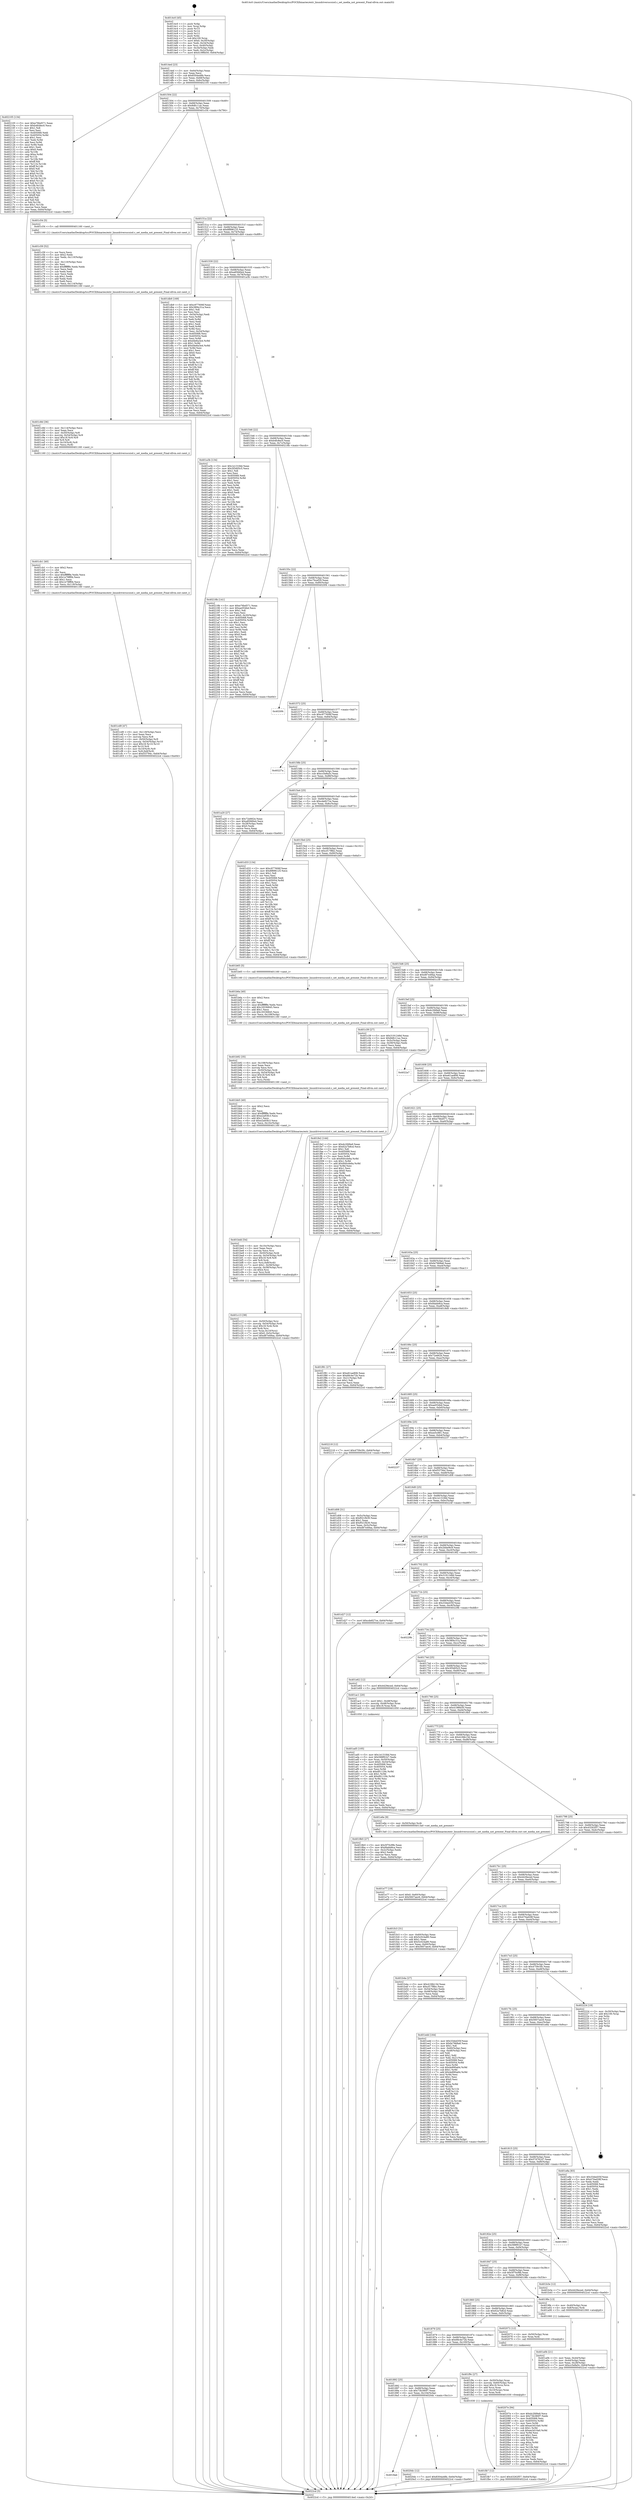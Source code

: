 digraph "0x4014c0" {
  label = "0x4014c0 (/mnt/c/Users/mathe/Desktop/tcc/POCII/binaries/extr_linuxdriversscsisd.c_set_media_not_present_Final-ollvm.out::main(0))"
  labelloc = "t"
  node[shape=record]

  Entry [label="",width=0.3,height=0.3,shape=circle,fillcolor=black,style=filled]
  "0x4014ed" [label="{
     0x4014ed [23]\l
     | [instrs]\l
     &nbsp;&nbsp;0x4014ed \<+3\>: mov -0x64(%rbp),%eax\l
     &nbsp;&nbsp;0x4014f0 \<+2\>: mov %eax,%ecx\l
     &nbsp;&nbsp;0x4014f2 \<+6\>: sub $0x8304a48b,%ecx\l
     &nbsp;&nbsp;0x4014f8 \<+3\>: mov %eax,-0x68(%rbp)\l
     &nbsp;&nbsp;0x4014fb \<+3\>: mov %ecx,-0x6c(%rbp)\l
     &nbsp;&nbsp;0x4014fe \<+6\>: je 0000000000402105 \<main+0xc45\>\l
  }"]
  "0x402105" [label="{
     0x402105 [134]\l
     | [instrs]\l
     &nbsp;&nbsp;0x402105 \<+5\>: mov $0xe76bd571,%eax\l
     &nbsp;&nbsp;0x40210a \<+5\>: mov $0xb4fc8ec0,%ecx\l
     &nbsp;&nbsp;0x40210f \<+2\>: mov $0x1,%dl\l
     &nbsp;&nbsp;0x402111 \<+2\>: xor %esi,%esi\l
     &nbsp;&nbsp;0x402113 \<+7\>: mov 0x405068,%edi\l
     &nbsp;&nbsp;0x40211a \<+8\>: mov 0x405054,%r8d\l
     &nbsp;&nbsp;0x402122 \<+3\>: sub $0x1,%esi\l
     &nbsp;&nbsp;0x402125 \<+3\>: mov %edi,%r9d\l
     &nbsp;&nbsp;0x402128 \<+3\>: add %esi,%r9d\l
     &nbsp;&nbsp;0x40212b \<+4\>: imul %r9d,%edi\l
     &nbsp;&nbsp;0x40212f \<+3\>: and $0x1,%edi\l
     &nbsp;&nbsp;0x402132 \<+3\>: cmp $0x0,%edi\l
     &nbsp;&nbsp;0x402135 \<+4\>: sete %r10b\l
     &nbsp;&nbsp;0x402139 \<+4\>: cmp $0xa,%r8d\l
     &nbsp;&nbsp;0x40213d \<+4\>: setl %r11b\l
     &nbsp;&nbsp;0x402141 \<+3\>: mov %r10b,%bl\l
     &nbsp;&nbsp;0x402144 \<+3\>: xor $0xff,%bl\l
     &nbsp;&nbsp;0x402147 \<+3\>: mov %r11b,%r14b\l
     &nbsp;&nbsp;0x40214a \<+4\>: xor $0xff,%r14b\l
     &nbsp;&nbsp;0x40214e \<+3\>: xor $0x0,%dl\l
     &nbsp;&nbsp;0x402151 \<+3\>: mov %bl,%r15b\l
     &nbsp;&nbsp;0x402154 \<+4\>: and $0x0,%r15b\l
     &nbsp;&nbsp;0x402158 \<+3\>: and %dl,%r10b\l
     &nbsp;&nbsp;0x40215b \<+3\>: mov %r14b,%r12b\l
     &nbsp;&nbsp;0x40215e \<+4\>: and $0x0,%r12b\l
     &nbsp;&nbsp;0x402162 \<+3\>: and %dl,%r11b\l
     &nbsp;&nbsp;0x402165 \<+3\>: or %r10b,%r15b\l
     &nbsp;&nbsp;0x402168 \<+3\>: or %r11b,%r12b\l
     &nbsp;&nbsp;0x40216b \<+3\>: xor %r12b,%r15b\l
     &nbsp;&nbsp;0x40216e \<+3\>: or %r14b,%bl\l
     &nbsp;&nbsp;0x402171 \<+3\>: xor $0xff,%bl\l
     &nbsp;&nbsp;0x402174 \<+3\>: or $0x0,%dl\l
     &nbsp;&nbsp;0x402177 \<+2\>: and %dl,%bl\l
     &nbsp;&nbsp;0x402179 \<+3\>: or %bl,%r15b\l
     &nbsp;&nbsp;0x40217c \<+4\>: test $0x1,%r15b\l
     &nbsp;&nbsp;0x402180 \<+3\>: cmovne %ecx,%eax\l
     &nbsp;&nbsp;0x402183 \<+3\>: mov %eax,-0x64(%rbp)\l
     &nbsp;&nbsp;0x402186 \<+5\>: jmp 00000000004022cd \<main+0xe0d\>\l
  }"]
  "0x401504" [label="{
     0x401504 [22]\l
     | [instrs]\l
     &nbsp;&nbsp;0x401504 \<+5\>: jmp 0000000000401509 \<main+0x49\>\l
     &nbsp;&nbsp;0x401509 \<+3\>: mov -0x68(%rbp),%eax\l
     &nbsp;&nbsp;0x40150c \<+5\>: sub $0x8dfc11ac,%eax\l
     &nbsp;&nbsp;0x401511 \<+3\>: mov %eax,-0x70(%rbp)\l
     &nbsp;&nbsp;0x401514 \<+6\>: je 0000000000401c54 \<main+0x794\>\l
  }"]
  Exit [label="",width=0.3,height=0.3,shape=circle,fillcolor=black,style=filled,peripheries=2]
  "0x401c54" [label="{
     0x401c54 [5]\l
     | [instrs]\l
     &nbsp;&nbsp;0x401c54 \<+5\>: call 0000000000401160 \<next_i\>\l
     | [calls]\l
     &nbsp;&nbsp;0x401160 \{1\} (/mnt/c/Users/mathe/Desktop/tcc/POCII/binaries/extr_linuxdriversscsisd.c_set_media_not_present_Final-ollvm.out::next_i)\l
  }"]
  "0x40151a" [label="{
     0x40151a [22]\l
     | [instrs]\l
     &nbsp;&nbsp;0x40151a \<+5\>: jmp 000000000040151f \<main+0x5f\>\l
     &nbsp;&nbsp;0x40151f \<+3\>: mov -0x68(%rbp),%eax\l
     &nbsp;&nbsp;0x401522 \<+5\>: sub $0x8f896125,%eax\l
     &nbsp;&nbsp;0x401527 \<+3\>: mov %eax,-0x74(%rbp)\l
     &nbsp;&nbsp;0x40152a \<+6\>: je 0000000000401db9 \<main+0x8f9\>\l
  }"]
  "0x4018ab" [label="{
     0x4018ab\l
  }", style=dashed]
  "0x401db9" [label="{
     0x401db9 [169]\l
     | [instrs]\l
     &nbsp;&nbsp;0x401db9 \<+5\>: mov $0xc977606f,%eax\l
     &nbsp;&nbsp;0x401dbe \<+5\>: mov $0x38f4c31a,%ecx\l
     &nbsp;&nbsp;0x401dc3 \<+2\>: mov $0x1,%dl\l
     &nbsp;&nbsp;0x401dc5 \<+2\>: xor %esi,%esi\l
     &nbsp;&nbsp;0x401dc7 \<+3\>: mov -0x54(%rbp),%edi\l
     &nbsp;&nbsp;0x401dca \<+3\>: mov %esi,%r8d\l
     &nbsp;&nbsp;0x401dcd \<+3\>: sub %edi,%r8d\l
     &nbsp;&nbsp;0x401dd0 \<+2\>: mov %esi,%edi\l
     &nbsp;&nbsp;0x401dd2 \<+3\>: sub $0x1,%edi\l
     &nbsp;&nbsp;0x401dd5 \<+3\>: add %edi,%r8d\l
     &nbsp;&nbsp;0x401dd8 \<+3\>: sub %r8d,%esi\l
     &nbsp;&nbsp;0x401ddb \<+3\>: mov %esi,-0x54(%rbp)\l
     &nbsp;&nbsp;0x401dde \<+7\>: mov 0x405068,%esi\l
     &nbsp;&nbsp;0x401de5 \<+7\>: mov 0x405054,%edi\l
     &nbsp;&nbsp;0x401dec \<+3\>: mov %esi,%r8d\l
     &nbsp;&nbsp;0x401def \<+7\>: sub $0xd4e6a3e4,%r8d\l
     &nbsp;&nbsp;0x401df6 \<+4\>: sub $0x1,%r8d\l
     &nbsp;&nbsp;0x401dfa \<+7\>: add $0xd4e6a3e4,%r8d\l
     &nbsp;&nbsp;0x401e01 \<+4\>: imul %r8d,%esi\l
     &nbsp;&nbsp;0x401e05 \<+3\>: and $0x1,%esi\l
     &nbsp;&nbsp;0x401e08 \<+3\>: cmp $0x0,%esi\l
     &nbsp;&nbsp;0x401e0b \<+4\>: sete %r9b\l
     &nbsp;&nbsp;0x401e0f \<+3\>: cmp $0xa,%edi\l
     &nbsp;&nbsp;0x401e12 \<+4\>: setl %r10b\l
     &nbsp;&nbsp;0x401e16 \<+3\>: mov %r9b,%r11b\l
     &nbsp;&nbsp;0x401e19 \<+4\>: xor $0xff,%r11b\l
     &nbsp;&nbsp;0x401e1d \<+3\>: mov %r10b,%bl\l
     &nbsp;&nbsp;0x401e20 \<+3\>: xor $0xff,%bl\l
     &nbsp;&nbsp;0x401e23 \<+3\>: xor $0x0,%dl\l
     &nbsp;&nbsp;0x401e26 \<+3\>: mov %r11b,%r14b\l
     &nbsp;&nbsp;0x401e29 \<+4\>: and $0x0,%r14b\l
     &nbsp;&nbsp;0x401e2d \<+3\>: and %dl,%r9b\l
     &nbsp;&nbsp;0x401e30 \<+3\>: mov %bl,%r15b\l
     &nbsp;&nbsp;0x401e33 \<+4\>: and $0x0,%r15b\l
     &nbsp;&nbsp;0x401e37 \<+3\>: and %dl,%r10b\l
     &nbsp;&nbsp;0x401e3a \<+3\>: or %r9b,%r14b\l
     &nbsp;&nbsp;0x401e3d \<+3\>: or %r10b,%r15b\l
     &nbsp;&nbsp;0x401e40 \<+3\>: xor %r15b,%r14b\l
     &nbsp;&nbsp;0x401e43 \<+3\>: or %bl,%r11b\l
     &nbsp;&nbsp;0x401e46 \<+4\>: xor $0xff,%r11b\l
     &nbsp;&nbsp;0x401e4a \<+3\>: or $0x0,%dl\l
     &nbsp;&nbsp;0x401e4d \<+3\>: and %dl,%r11b\l
     &nbsp;&nbsp;0x401e50 \<+3\>: or %r11b,%r14b\l
     &nbsp;&nbsp;0x401e53 \<+4\>: test $0x1,%r14b\l
     &nbsp;&nbsp;0x401e57 \<+3\>: cmovne %ecx,%eax\l
     &nbsp;&nbsp;0x401e5a \<+3\>: mov %eax,-0x64(%rbp)\l
     &nbsp;&nbsp;0x401e5d \<+5\>: jmp 00000000004022cd \<main+0xe0d\>\l
  }"]
  "0x401530" [label="{
     0x401530 [22]\l
     | [instrs]\l
     &nbsp;&nbsp;0x401530 \<+5\>: jmp 0000000000401535 \<main+0x75\>\l
     &nbsp;&nbsp;0x401535 \<+3\>: mov -0x68(%rbp),%eax\l
     &nbsp;&nbsp;0x401538 \<+5\>: sub $0xa85fd0e4,%eax\l
     &nbsp;&nbsp;0x40153d \<+3\>: mov %eax,-0x78(%rbp)\l
     &nbsp;&nbsp;0x401540 \<+6\>: je 0000000000401a3b \<main+0x57b\>\l
  }"]
  "0x4020dc" [label="{
     0x4020dc [12]\l
     | [instrs]\l
     &nbsp;&nbsp;0x4020dc \<+7\>: movl $0x8304a48b,-0x64(%rbp)\l
     &nbsp;&nbsp;0x4020e3 \<+5\>: jmp 00000000004022cd \<main+0xe0d\>\l
  }"]
  "0x401a3b" [label="{
     0x401a3b [134]\l
     | [instrs]\l
     &nbsp;&nbsp;0x401a3b \<+5\>: mov $0x1e131fdd,%eax\l
     &nbsp;&nbsp;0x401a40 \<+5\>: mov $0x3f3d05c5,%ecx\l
     &nbsp;&nbsp;0x401a45 \<+2\>: mov $0x1,%dl\l
     &nbsp;&nbsp;0x401a47 \<+2\>: xor %esi,%esi\l
     &nbsp;&nbsp;0x401a49 \<+7\>: mov 0x405068,%edi\l
     &nbsp;&nbsp;0x401a50 \<+8\>: mov 0x405054,%r8d\l
     &nbsp;&nbsp;0x401a58 \<+3\>: sub $0x1,%esi\l
     &nbsp;&nbsp;0x401a5b \<+3\>: mov %edi,%r9d\l
     &nbsp;&nbsp;0x401a5e \<+3\>: add %esi,%r9d\l
     &nbsp;&nbsp;0x401a61 \<+4\>: imul %r9d,%edi\l
     &nbsp;&nbsp;0x401a65 \<+3\>: and $0x1,%edi\l
     &nbsp;&nbsp;0x401a68 \<+3\>: cmp $0x0,%edi\l
     &nbsp;&nbsp;0x401a6b \<+4\>: sete %r10b\l
     &nbsp;&nbsp;0x401a6f \<+4\>: cmp $0xa,%r8d\l
     &nbsp;&nbsp;0x401a73 \<+4\>: setl %r11b\l
     &nbsp;&nbsp;0x401a77 \<+3\>: mov %r10b,%bl\l
     &nbsp;&nbsp;0x401a7a \<+3\>: xor $0xff,%bl\l
     &nbsp;&nbsp;0x401a7d \<+3\>: mov %r11b,%r14b\l
     &nbsp;&nbsp;0x401a80 \<+4\>: xor $0xff,%r14b\l
     &nbsp;&nbsp;0x401a84 \<+3\>: xor $0x1,%dl\l
     &nbsp;&nbsp;0x401a87 \<+3\>: mov %bl,%r15b\l
     &nbsp;&nbsp;0x401a8a \<+4\>: and $0xff,%r15b\l
     &nbsp;&nbsp;0x401a8e \<+3\>: and %dl,%r10b\l
     &nbsp;&nbsp;0x401a91 \<+3\>: mov %r14b,%r12b\l
     &nbsp;&nbsp;0x401a94 \<+4\>: and $0xff,%r12b\l
     &nbsp;&nbsp;0x401a98 \<+3\>: and %dl,%r11b\l
     &nbsp;&nbsp;0x401a9b \<+3\>: or %r10b,%r15b\l
     &nbsp;&nbsp;0x401a9e \<+3\>: or %r11b,%r12b\l
     &nbsp;&nbsp;0x401aa1 \<+3\>: xor %r12b,%r15b\l
     &nbsp;&nbsp;0x401aa4 \<+3\>: or %r14b,%bl\l
     &nbsp;&nbsp;0x401aa7 \<+3\>: xor $0xff,%bl\l
     &nbsp;&nbsp;0x401aaa \<+3\>: or $0x1,%dl\l
     &nbsp;&nbsp;0x401aad \<+2\>: and %dl,%bl\l
     &nbsp;&nbsp;0x401aaf \<+3\>: or %bl,%r15b\l
     &nbsp;&nbsp;0x401ab2 \<+4\>: test $0x1,%r15b\l
     &nbsp;&nbsp;0x401ab6 \<+3\>: cmovne %ecx,%eax\l
     &nbsp;&nbsp;0x401ab9 \<+3\>: mov %eax,-0x64(%rbp)\l
     &nbsp;&nbsp;0x401abc \<+5\>: jmp 00000000004022cd \<main+0xe0d\>\l
  }"]
  "0x401546" [label="{
     0x401546 [22]\l
     | [instrs]\l
     &nbsp;&nbsp;0x401546 \<+5\>: jmp 000000000040154b \<main+0x8b\>\l
     &nbsp;&nbsp;0x40154b \<+3\>: mov -0x68(%rbp),%eax\l
     &nbsp;&nbsp;0x40154e \<+5\>: sub $0xb4fc8ec0,%eax\l
     &nbsp;&nbsp;0x401553 \<+3\>: mov %eax,-0x7c(%rbp)\l
     &nbsp;&nbsp;0x401556 \<+6\>: je 000000000040218b \<main+0xccb\>\l
  }"]
  "0x40207e" [label="{
     0x40207e [94]\l
     | [instrs]\l
     &nbsp;&nbsp;0x40207e \<+5\>: mov $0xdc2fd9a9,%ecx\l
     &nbsp;&nbsp;0x402083 \<+5\>: mov $0x73b380f7,%edx\l
     &nbsp;&nbsp;0x402088 \<+7\>: mov 0x405068,%esi\l
     &nbsp;&nbsp;0x40208f \<+8\>: mov 0x405054,%r8d\l
     &nbsp;&nbsp;0x402097 \<+3\>: mov %esi,%r9d\l
     &nbsp;&nbsp;0x40209a \<+7\>: add $0xee3d10a0,%r9d\l
     &nbsp;&nbsp;0x4020a1 \<+4\>: sub $0x1,%r9d\l
     &nbsp;&nbsp;0x4020a5 \<+7\>: sub $0xee3d10a0,%r9d\l
     &nbsp;&nbsp;0x4020ac \<+4\>: imul %r9d,%esi\l
     &nbsp;&nbsp;0x4020b0 \<+3\>: and $0x1,%esi\l
     &nbsp;&nbsp;0x4020b3 \<+3\>: cmp $0x0,%esi\l
     &nbsp;&nbsp;0x4020b6 \<+4\>: sete %r10b\l
     &nbsp;&nbsp;0x4020ba \<+4\>: cmp $0xa,%r8d\l
     &nbsp;&nbsp;0x4020be \<+4\>: setl %r11b\l
     &nbsp;&nbsp;0x4020c2 \<+3\>: mov %r10b,%bl\l
     &nbsp;&nbsp;0x4020c5 \<+3\>: and %r11b,%bl\l
     &nbsp;&nbsp;0x4020c8 \<+3\>: xor %r11b,%r10b\l
     &nbsp;&nbsp;0x4020cb \<+3\>: or %r10b,%bl\l
     &nbsp;&nbsp;0x4020ce \<+3\>: test $0x1,%bl\l
     &nbsp;&nbsp;0x4020d1 \<+3\>: cmovne %edx,%ecx\l
     &nbsp;&nbsp;0x4020d4 \<+3\>: mov %ecx,-0x64(%rbp)\l
     &nbsp;&nbsp;0x4020d7 \<+5\>: jmp 00000000004022cd \<main+0xe0d\>\l
  }"]
  "0x40218b" [label="{
     0x40218b [141]\l
     | [instrs]\l
     &nbsp;&nbsp;0x40218b \<+5\>: mov $0xe76bd571,%eax\l
     &nbsp;&nbsp;0x402190 \<+5\>: mov $0xae054bd,%ecx\l
     &nbsp;&nbsp;0x402195 \<+2\>: mov $0x1,%dl\l
     &nbsp;&nbsp;0x402197 \<+2\>: xor %esi,%esi\l
     &nbsp;&nbsp;0x402199 \<+7\>: movl $0x0,-0x30(%rbp)\l
     &nbsp;&nbsp;0x4021a0 \<+7\>: mov 0x405068,%edi\l
     &nbsp;&nbsp;0x4021a7 \<+8\>: mov 0x405054,%r8d\l
     &nbsp;&nbsp;0x4021af \<+3\>: sub $0x1,%esi\l
     &nbsp;&nbsp;0x4021b2 \<+3\>: mov %edi,%r9d\l
     &nbsp;&nbsp;0x4021b5 \<+3\>: add %esi,%r9d\l
     &nbsp;&nbsp;0x4021b8 \<+4\>: imul %r9d,%edi\l
     &nbsp;&nbsp;0x4021bc \<+3\>: and $0x1,%edi\l
     &nbsp;&nbsp;0x4021bf \<+3\>: cmp $0x0,%edi\l
     &nbsp;&nbsp;0x4021c2 \<+4\>: sete %r10b\l
     &nbsp;&nbsp;0x4021c6 \<+4\>: cmp $0xa,%r8d\l
     &nbsp;&nbsp;0x4021ca \<+4\>: setl %r11b\l
     &nbsp;&nbsp;0x4021ce \<+3\>: mov %r10b,%bl\l
     &nbsp;&nbsp;0x4021d1 \<+3\>: xor $0xff,%bl\l
     &nbsp;&nbsp;0x4021d4 \<+3\>: mov %r11b,%r14b\l
     &nbsp;&nbsp;0x4021d7 \<+4\>: xor $0xff,%r14b\l
     &nbsp;&nbsp;0x4021db \<+3\>: xor $0x1,%dl\l
     &nbsp;&nbsp;0x4021de \<+3\>: mov %bl,%r15b\l
     &nbsp;&nbsp;0x4021e1 \<+4\>: and $0xff,%r15b\l
     &nbsp;&nbsp;0x4021e5 \<+3\>: and %dl,%r10b\l
     &nbsp;&nbsp;0x4021e8 \<+3\>: mov %r14b,%r12b\l
     &nbsp;&nbsp;0x4021eb \<+4\>: and $0xff,%r12b\l
     &nbsp;&nbsp;0x4021ef \<+3\>: and %dl,%r11b\l
     &nbsp;&nbsp;0x4021f2 \<+3\>: or %r10b,%r15b\l
     &nbsp;&nbsp;0x4021f5 \<+3\>: or %r11b,%r12b\l
     &nbsp;&nbsp;0x4021f8 \<+3\>: xor %r12b,%r15b\l
     &nbsp;&nbsp;0x4021fb \<+3\>: or %r14b,%bl\l
     &nbsp;&nbsp;0x4021fe \<+3\>: xor $0xff,%bl\l
     &nbsp;&nbsp;0x402201 \<+3\>: or $0x1,%dl\l
     &nbsp;&nbsp;0x402204 \<+2\>: and %dl,%bl\l
     &nbsp;&nbsp;0x402206 \<+3\>: or %bl,%r15b\l
     &nbsp;&nbsp;0x402209 \<+4\>: test $0x1,%r15b\l
     &nbsp;&nbsp;0x40220d \<+3\>: cmovne %ecx,%eax\l
     &nbsp;&nbsp;0x402210 \<+3\>: mov %eax,-0x64(%rbp)\l
     &nbsp;&nbsp;0x402213 \<+5\>: jmp 00000000004022cd \<main+0xe0d\>\l
  }"]
  "0x40155c" [label="{
     0x40155c [22]\l
     | [instrs]\l
     &nbsp;&nbsp;0x40155c \<+5\>: jmp 0000000000401561 \<main+0xa1\>\l
     &nbsp;&nbsp;0x401561 \<+3\>: mov -0x68(%rbp),%eax\l
     &nbsp;&nbsp;0x401564 \<+5\>: sub $0xc7bcef29,%eax\l
     &nbsp;&nbsp;0x401569 \<+3\>: mov %eax,-0x80(%rbp)\l
     &nbsp;&nbsp;0x40156c \<+6\>: je 00000000004020f4 \<main+0xc34\>\l
  }"]
  "0x401fb7" [label="{
     0x401fb7 [12]\l
     | [instrs]\l
     &nbsp;&nbsp;0x401fb7 \<+7\>: movl $0x43262f57,-0x64(%rbp)\l
     &nbsp;&nbsp;0x401fbe \<+5\>: jmp 00000000004022cd \<main+0xe0d\>\l
  }"]
  "0x4020f4" [label="{
     0x4020f4\l
  }", style=dashed]
  "0x401572" [label="{
     0x401572 [25]\l
     | [instrs]\l
     &nbsp;&nbsp;0x401572 \<+5\>: jmp 0000000000401577 \<main+0xb7\>\l
     &nbsp;&nbsp;0x401577 \<+3\>: mov -0x68(%rbp),%eax\l
     &nbsp;&nbsp;0x40157a \<+5\>: sub $0xc977606f,%eax\l
     &nbsp;&nbsp;0x40157f \<+6\>: mov %eax,-0x84(%rbp)\l
     &nbsp;&nbsp;0x401585 \<+6\>: je 000000000040227a \<main+0xdba\>\l
  }"]
  "0x401892" [label="{
     0x401892 [25]\l
     | [instrs]\l
     &nbsp;&nbsp;0x401892 \<+5\>: jmp 0000000000401897 \<main+0x3d7\>\l
     &nbsp;&nbsp;0x401897 \<+3\>: mov -0x68(%rbp),%eax\l
     &nbsp;&nbsp;0x40189a \<+5\>: sub $0x73b380f7,%eax\l
     &nbsp;&nbsp;0x40189f \<+6\>: mov %eax,-0x104(%rbp)\l
     &nbsp;&nbsp;0x4018a5 \<+6\>: je 00000000004020dc \<main+0xc1c\>\l
  }"]
  "0x40227a" [label="{
     0x40227a\l
  }", style=dashed]
  "0x40158b" [label="{
     0x40158b [25]\l
     | [instrs]\l
     &nbsp;&nbsp;0x40158b \<+5\>: jmp 0000000000401590 \<main+0xd0\>\l
     &nbsp;&nbsp;0x401590 \<+3\>: mov -0x68(%rbp),%eax\l
     &nbsp;&nbsp;0x401593 \<+5\>: sub $0xcc5e8a5c,%eax\l
     &nbsp;&nbsp;0x401598 \<+6\>: mov %eax,-0x88(%rbp)\l
     &nbsp;&nbsp;0x40159e \<+6\>: je 0000000000401a20 \<main+0x560\>\l
  }"]
  "0x401f9c" [label="{
     0x401f9c [27]\l
     | [instrs]\l
     &nbsp;&nbsp;0x401f9c \<+4\>: mov -0x50(%rbp),%rax\l
     &nbsp;&nbsp;0x401fa0 \<+4\>: movslq -0x60(%rbp),%rcx\l
     &nbsp;&nbsp;0x401fa4 \<+4\>: imul $0x18,%rcx,%rcx\l
     &nbsp;&nbsp;0x401fa8 \<+3\>: add %rcx,%rax\l
     &nbsp;&nbsp;0x401fab \<+4\>: mov 0x10(%rax),%rax\l
     &nbsp;&nbsp;0x401faf \<+3\>: mov %rax,%rdi\l
     &nbsp;&nbsp;0x401fb2 \<+5\>: call 0000000000401030 \<free@plt\>\l
     | [calls]\l
     &nbsp;&nbsp;0x401030 \{1\} (unknown)\l
  }"]
  "0x401a20" [label="{
     0x401a20 [27]\l
     | [instrs]\l
     &nbsp;&nbsp;0x401a20 \<+5\>: mov $0x72e662e,%eax\l
     &nbsp;&nbsp;0x401a25 \<+5\>: mov $0xa85fd0e4,%ecx\l
     &nbsp;&nbsp;0x401a2a \<+3\>: mov -0x28(%rbp),%edx\l
     &nbsp;&nbsp;0x401a2d \<+3\>: cmp $0x0,%edx\l
     &nbsp;&nbsp;0x401a30 \<+3\>: cmove %ecx,%eax\l
     &nbsp;&nbsp;0x401a33 \<+3\>: mov %eax,-0x64(%rbp)\l
     &nbsp;&nbsp;0x401a36 \<+5\>: jmp 00000000004022cd \<main+0xe0d\>\l
  }"]
  "0x4015a4" [label="{
     0x4015a4 [25]\l
     | [instrs]\l
     &nbsp;&nbsp;0x4015a4 \<+5\>: jmp 00000000004015a9 \<main+0xe9\>\l
     &nbsp;&nbsp;0x4015a9 \<+3\>: mov -0x68(%rbp),%eax\l
     &nbsp;&nbsp;0x4015ac \<+5\>: sub $0xcde827ce,%eax\l
     &nbsp;&nbsp;0x4015b1 \<+6\>: mov %eax,-0x8c(%rbp)\l
     &nbsp;&nbsp;0x4015b7 \<+6\>: je 0000000000401d33 \<main+0x873\>\l
  }"]
  "0x401879" [label="{
     0x401879 [25]\l
     | [instrs]\l
     &nbsp;&nbsp;0x401879 \<+5\>: jmp 000000000040187e \<main+0x3be\>\l
     &nbsp;&nbsp;0x40187e \<+3\>: mov -0x68(%rbp),%eax\l
     &nbsp;&nbsp;0x401881 \<+5\>: sub $0x68c4e72b,%eax\l
     &nbsp;&nbsp;0x401886 \<+6\>: mov %eax,-0x100(%rbp)\l
     &nbsp;&nbsp;0x40188c \<+6\>: je 0000000000401f9c \<main+0xadc\>\l
  }"]
  "0x401d33" [label="{
     0x401d33 [134]\l
     | [instrs]\l
     &nbsp;&nbsp;0x401d33 \<+5\>: mov $0xc977606f,%eax\l
     &nbsp;&nbsp;0x401d38 \<+5\>: mov $0x8f896125,%ecx\l
     &nbsp;&nbsp;0x401d3d \<+2\>: mov $0x1,%dl\l
     &nbsp;&nbsp;0x401d3f \<+2\>: xor %esi,%esi\l
     &nbsp;&nbsp;0x401d41 \<+7\>: mov 0x405068,%edi\l
     &nbsp;&nbsp;0x401d48 \<+8\>: mov 0x405054,%r8d\l
     &nbsp;&nbsp;0x401d50 \<+3\>: sub $0x1,%esi\l
     &nbsp;&nbsp;0x401d53 \<+3\>: mov %edi,%r9d\l
     &nbsp;&nbsp;0x401d56 \<+3\>: add %esi,%r9d\l
     &nbsp;&nbsp;0x401d59 \<+4\>: imul %r9d,%edi\l
     &nbsp;&nbsp;0x401d5d \<+3\>: and $0x1,%edi\l
     &nbsp;&nbsp;0x401d60 \<+3\>: cmp $0x0,%edi\l
     &nbsp;&nbsp;0x401d63 \<+4\>: sete %r10b\l
     &nbsp;&nbsp;0x401d67 \<+4\>: cmp $0xa,%r8d\l
     &nbsp;&nbsp;0x401d6b \<+4\>: setl %r11b\l
     &nbsp;&nbsp;0x401d6f \<+3\>: mov %r10b,%bl\l
     &nbsp;&nbsp;0x401d72 \<+3\>: xor $0xff,%bl\l
     &nbsp;&nbsp;0x401d75 \<+3\>: mov %r11b,%r14b\l
     &nbsp;&nbsp;0x401d78 \<+4\>: xor $0xff,%r14b\l
     &nbsp;&nbsp;0x401d7c \<+3\>: xor $0x1,%dl\l
     &nbsp;&nbsp;0x401d7f \<+3\>: mov %bl,%r15b\l
     &nbsp;&nbsp;0x401d82 \<+4\>: and $0xff,%r15b\l
     &nbsp;&nbsp;0x401d86 \<+3\>: and %dl,%r10b\l
     &nbsp;&nbsp;0x401d89 \<+3\>: mov %r14b,%r12b\l
     &nbsp;&nbsp;0x401d8c \<+4\>: and $0xff,%r12b\l
     &nbsp;&nbsp;0x401d90 \<+3\>: and %dl,%r11b\l
     &nbsp;&nbsp;0x401d93 \<+3\>: or %r10b,%r15b\l
     &nbsp;&nbsp;0x401d96 \<+3\>: or %r11b,%r12b\l
     &nbsp;&nbsp;0x401d99 \<+3\>: xor %r12b,%r15b\l
     &nbsp;&nbsp;0x401d9c \<+3\>: or %r14b,%bl\l
     &nbsp;&nbsp;0x401d9f \<+3\>: xor $0xff,%bl\l
     &nbsp;&nbsp;0x401da2 \<+3\>: or $0x1,%dl\l
     &nbsp;&nbsp;0x401da5 \<+2\>: and %dl,%bl\l
     &nbsp;&nbsp;0x401da7 \<+3\>: or %bl,%r15b\l
     &nbsp;&nbsp;0x401daa \<+4\>: test $0x1,%r15b\l
     &nbsp;&nbsp;0x401dae \<+3\>: cmovne %ecx,%eax\l
     &nbsp;&nbsp;0x401db1 \<+3\>: mov %eax,-0x64(%rbp)\l
     &nbsp;&nbsp;0x401db4 \<+5\>: jmp 00000000004022cd \<main+0xe0d\>\l
  }"]
  "0x4015bd" [label="{
     0x4015bd [25]\l
     | [instrs]\l
     &nbsp;&nbsp;0x4015bd \<+5\>: jmp 00000000004015c2 \<main+0x102\>\l
     &nbsp;&nbsp;0x4015c2 \<+3\>: mov -0x68(%rbp),%eax\l
     &nbsp;&nbsp;0x4015c5 \<+5\>: sub $0xcf17f8bc,%eax\l
     &nbsp;&nbsp;0x4015ca \<+6\>: mov %eax,-0x90(%rbp)\l
     &nbsp;&nbsp;0x4015d0 \<+6\>: je 0000000000401b65 \<main+0x6a5\>\l
  }"]
  "0x402072" [label="{
     0x402072 [12]\l
     | [instrs]\l
     &nbsp;&nbsp;0x402072 \<+4\>: mov -0x50(%rbp),%rax\l
     &nbsp;&nbsp;0x402076 \<+3\>: mov %rax,%rdi\l
     &nbsp;&nbsp;0x402079 \<+5\>: call 0000000000401030 \<free@plt\>\l
     | [calls]\l
     &nbsp;&nbsp;0x401030 \{1\} (unknown)\l
  }"]
  "0x401b65" [label="{
     0x401b65 [5]\l
     | [instrs]\l
     &nbsp;&nbsp;0x401b65 \<+5\>: call 0000000000401160 \<next_i\>\l
     | [calls]\l
     &nbsp;&nbsp;0x401160 \{1\} (/mnt/c/Users/mathe/Desktop/tcc/POCII/binaries/extr_linuxdriversscsisd.c_set_media_not_present_Final-ollvm.out::next_i)\l
  }"]
  "0x4015d6" [label="{
     0x4015d6 [25]\l
     | [instrs]\l
     &nbsp;&nbsp;0x4015d6 \<+5\>: jmp 00000000004015db \<main+0x11b\>\l
     &nbsp;&nbsp;0x4015db \<+3\>: mov -0x68(%rbp),%eax\l
     &nbsp;&nbsp;0x4015de \<+5\>: sub $0xd87e49aa,%eax\l
     &nbsp;&nbsp;0x4015e3 \<+6\>: mov %eax,-0x94(%rbp)\l
     &nbsp;&nbsp;0x4015e9 \<+6\>: je 0000000000401c39 \<main+0x779\>\l
  }"]
  "0x401e77" [label="{
     0x401e77 [19]\l
     | [instrs]\l
     &nbsp;&nbsp;0x401e77 \<+7\>: movl $0x0,-0x60(%rbp)\l
     &nbsp;&nbsp;0x401e7e \<+7\>: movl $0x5607aec6,-0x64(%rbp)\l
     &nbsp;&nbsp;0x401e85 \<+5\>: jmp 00000000004022cd \<main+0xe0d\>\l
  }"]
  "0x401c39" [label="{
     0x401c39 [27]\l
     | [instrs]\l
     &nbsp;&nbsp;0x401c39 \<+5\>: mov $0x3191248d,%eax\l
     &nbsp;&nbsp;0x401c3e \<+5\>: mov $0x8dfc11ac,%ecx\l
     &nbsp;&nbsp;0x401c43 \<+3\>: mov -0x5c(%rbp),%edx\l
     &nbsp;&nbsp;0x401c46 \<+3\>: cmp -0x58(%rbp),%edx\l
     &nbsp;&nbsp;0x401c49 \<+3\>: cmovl %ecx,%eax\l
     &nbsp;&nbsp;0x401c4c \<+3\>: mov %eax,-0x64(%rbp)\l
     &nbsp;&nbsp;0x401c4f \<+5\>: jmp 00000000004022cd \<main+0xe0d\>\l
  }"]
  "0x4015ef" [label="{
     0x4015ef [25]\l
     | [instrs]\l
     &nbsp;&nbsp;0x4015ef \<+5\>: jmp 00000000004015f4 \<main+0x134\>\l
     &nbsp;&nbsp;0x4015f4 \<+3\>: mov -0x68(%rbp),%eax\l
     &nbsp;&nbsp;0x4015f7 \<+5\>: sub $0xdc2fd9a9,%eax\l
     &nbsp;&nbsp;0x4015fc \<+6\>: mov %eax,-0x98(%rbp)\l
     &nbsp;&nbsp;0x401602 \<+6\>: je 00000000004022a7 \<main+0xde7\>\l
  }"]
  "0x401cd9" [label="{
     0x401cd9 [47]\l
     | [instrs]\l
     &nbsp;&nbsp;0x401cd9 \<+6\>: mov -0x118(%rbp),%ecx\l
     &nbsp;&nbsp;0x401cdf \<+3\>: imul %eax,%ecx\l
     &nbsp;&nbsp;0x401ce2 \<+3\>: movslq %ecx,%r8\l
     &nbsp;&nbsp;0x401ce5 \<+4\>: mov -0x50(%rbp),%r9\l
     &nbsp;&nbsp;0x401ce9 \<+4\>: movslq -0x54(%rbp),%r10\l
     &nbsp;&nbsp;0x401ced \<+4\>: imul $0x18,%r10,%r10\l
     &nbsp;&nbsp;0x401cf1 \<+3\>: add %r10,%r9\l
     &nbsp;&nbsp;0x401cf4 \<+4\>: mov 0x10(%r9),%r9\l
     &nbsp;&nbsp;0x401cf8 \<+4\>: mov %r8,0x8(%r9)\l
     &nbsp;&nbsp;0x401cfc \<+7\>: movl $0xf33794c,-0x64(%rbp)\l
     &nbsp;&nbsp;0x401d03 \<+5\>: jmp 00000000004022cd \<main+0xe0d\>\l
  }"]
  "0x4022a7" [label="{
     0x4022a7\l
  }", style=dashed]
  "0x401608" [label="{
     0x401608 [25]\l
     | [instrs]\l
     &nbsp;&nbsp;0x401608 \<+5\>: jmp 000000000040160d \<main+0x14d\>\l
     &nbsp;&nbsp;0x40160d \<+3\>: mov -0x68(%rbp),%eax\l
     &nbsp;&nbsp;0x401610 \<+5\>: sub $0xe61ae806,%eax\l
     &nbsp;&nbsp;0x401615 \<+6\>: mov %eax,-0x9c(%rbp)\l
     &nbsp;&nbsp;0x40161b \<+6\>: je 0000000000401fe2 \<main+0xb22\>\l
  }"]
  "0x401cb1" [label="{
     0x401cb1 [40]\l
     | [instrs]\l
     &nbsp;&nbsp;0x401cb1 \<+5\>: mov $0x2,%ecx\l
     &nbsp;&nbsp;0x401cb6 \<+1\>: cltd\l
     &nbsp;&nbsp;0x401cb7 \<+2\>: idiv %ecx\l
     &nbsp;&nbsp;0x401cb9 \<+6\>: imul $0xfffffffe,%edx,%ecx\l
     &nbsp;&nbsp;0x401cbf \<+6\>: add $0x1e78ff0b,%ecx\l
     &nbsp;&nbsp;0x401cc5 \<+3\>: add $0x1,%ecx\l
     &nbsp;&nbsp;0x401cc8 \<+6\>: sub $0x1e78ff0b,%ecx\l
     &nbsp;&nbsp;0x401cce \<+6\>: mov %ecx,-0x118(%rbp)\l
     &nbsp;&nbsp;0x401cd4 \<+5\>: call 0000000000401160 \<next_i\>\l
     | [calls]\l
     &nbsp;&nbsp;0x401160 \{1\} (/mnt/c/Users/mathe/Desktop/tcc/POCII/binaries/extr_linuxdriversscsisd.c_set_media_not_present_Final-ollvm.out::next_i)\l
  }"]
  "0x401fe2" [label="{
     0x401fe2 [144]\l
     | [instrs]\l
     &nbsp;&nbsp;0x401fe2 \<+5\>: mov $0xdc2fd9a9,%eax\l
     &nbsp;&nbsp;0x401fe7 \<+5\>: mov $0x62a7b8cd,%ecx\l
     &nbsp;&nbsp;0x401fec \<+2\>: mov $0x1,%dl\l
     &nbsp;&nbsp;0x401fee \<+7\>: mov 0x405068,%esi\l
     &nbsp;&nbsp;0x401ff5 \<+7\>: mov 0x405054,%edi\l
     &nbsp;&nbsp;0x401ffc \<+3\>: mov %esi,%r8d\l
     &nbsp;&nbsp;0x401fff \<+7\>: sub $0x840cde6a,%r8d\l
     &nbsp;&nbsp;0x402006 \<+4\>: sub $0x1,%r8d\l
     &nbsp;&nbsp;0x40200a \<+7\>: add $0x840cde6a,%r8d\l
     &nbsp;&nbsp;0x402011 \<+4\>: imul %r8d,%esi\l
     &nbsp;&nbsp;0x402015 \<+3\>: and $0x1,%esi\l
     &nbsp;&nbsp;0x402018 \<+3\>: cmp $0x0,%esi\l
     &nbsp;&nbsp;0x40201b \<+4\>: sete %r9b\l
     &nbsp;&nbsp;0x40201f \<+3\>: cmp $0xa,%edi\l
     &nbsp;&nbsp;0x402022 \<+4\>: setl %r10b\l
     &nbsp;&nbsp;0x402026 \<+3\>: mov %r9b,%r11b\l
     &nbsp;&nbsp;0x402029 \<+4\>: xor $0xff,%r11b\l
     &nbsp;&nbsp;0x40202d \<+3\>: mov %r10b,%bl\l
     &nbsp;&nbsp;0x402030 \<+3\>: xor $0xff,%bl\l
     &nbsp;&nbsp;0x402033 \<+3\>: xor $0x0,%dl\l
     &nbsp;&nbsp;0x402036 \<+3\>: mov %r11b,%r14b\l
     &nbsp;&nbsp;0x402039 \<+4\>: and $0x0,%r14b\l
     &nbsp;&nbsp;0x40203d \<+3\>: and %dl,%r9b\l
     &nbsp;&nbsp;0x402040 \<+3\>: mov %bl,%r15b\l
     &nbsp;&nbsp;0x402043 \<+4\>: and $0x0,%r15b\l
     &nbsp;&nbsp;0x402047 \<+3\>: and %dl,%r10b\l
     &nbsp;&nbsp;0x40204a \<+3\>: or %r9b,%r14b\l
     &nbsp;&nbsp;0x40204d \<+3\>: or %r10b,%r15b\l
     &nbsp;&nbsp;0x402050 \<+3\>: xor %r15b,%r14b\l
     &nbsp;&nbsp;0x402053 \<+3\>: or %bl,%r11b\l
     &nbsp;&nbsp;0x402056 \<+4\>: xor $0xff,%r11b\l
     &nbsp;&nbsp;0x40205a \<+3\>: or $0x0,%dl\l
     &nbsp;&nbsp;0x40205d \<+3\>: and %dl,%r11b\l
     &nbsp;&nbsp;0x402060 \<+3\>: or %r11b,%r14b\l
     &nbsp;&nbsp;0x402063 \<+4\>: test $0x1,%r14b\l
     &nbsp;&nbsp;0x402067 \<+3\>: cmovne %ecx,%eax\l
     &nbsp;&nbsp;0x40206a \<+3\>: mov %eax,-0x64(%rbp)\l
     &nbsp;&nbsp;0x40206d \<+5\>: jmp 00000000004022cd \<main+0xe0d\>\l
  }"]
  "0x401621" [label="{
     0x401621 [25]\l
     | [instrs]\l
     &nbsp;&nbsp;0x401621 \<+5\>: jmp 0000000000401626 \<main+0x166\>\l
     &nbsp;&nbsp;0x401626 \<+3\>: mov -0x68(%rbp),%eax\l
     &nbsp;&nbsp;0x401629 \<+5\>: sub $0xe76bd571,%eax\l
     &nbsp;&nbsp;0x40162e \<+6\>: mov %eax,-0xa0(%rbp)\l
     &nbsp;&nbsp;0x401634 \<+6\>: je 00000000004022bf \<main+0xdff\>\l
  }"]
  "0x401c8d" [label="{
     0x401c8d [36]\l
     | [instrs]\l
     &nbsp;&nbsp;0x401c8d \<+6\>: mov -0x114(%rbp),%ecx\l
     &nbsp;&nbsp;0x401c93 \<+3\>: imul %eax,%ecx\l
     &nbsp;&nbsp;0x401c96 \<+4\>: mov -0x50(%rbp),%r8\l
     &nbsp;&nbsp;0x401c9a \<+4\>: movslq -0x54(%rbp),%r9\l
     &nbsp;&nbsp;0x401c9e \<+4\>: imul $0x18,%r9,%r9\l
     &nbsp;&nbsp;0x401ca2 \<+3\>: add %r9,%r8\l
     &nbsp;&nbsp;0x401ca5 \<+4\>: mov 0x10(%r8),%r8\l
     &nbsp;&nbsp;0x401ca9 \<+3\>: mov %ecx,(%r8)\l
     &nbsp;&nbsp;0x401cac \<+5\>: call 0000000000401160 \<next_i\>\l
     | [calls]\l
     &nbsp;&nbsp;0x401160 \{1\} (/mnt/c/Users/mathe/Desktop/tcc/POCII/binaries/extr_linuxdriversscsisd.c_set_media_not_present_Final-ollvm.out::next_i)\l
  }"]
  "0x4022bf" [label="{
     0x4022bf\l
  }", style=dashed]
  "0x40163a" [label="{
     0x40163a [25]\l
     | [instrs]\l
     &nbsp;&nbsp;0x40163a \<+5\>: jmp 000000000040163f \<main+0x17f\>\l
     &nbsp;&nbsp;0x40163f \<+3\>: mov -0x68(%rbp),%eax\l
     &nbsp;&nbsp;0x401642 \<+5\>: sub $0xfa7968a6,%eax\l
     &nbsp;&nbsp;0x401647 \<+6\>: mov %eax,-0xa4(%rbp)\l
     &nbsp;&nbsp;0x40164d \<+6\>: je 0000000000401f81 \<main+0xac1\>\l
  }"]
  "0x401c59" [label="{
     0x401c59 [52]\l
     | [instrs]\l
     &nbsp;&nbsp;0x401c59 \<+2\>: xor %ecx,%ecx\l
     &nbsp;&nbsp;0x401c5b \<+5\>: mov $0x2,%edx\l
     &nbsp;&nbsp;0x401c60 \<+6\>: mov %edx,-0x110(%rbp)\l
     &nbsp;&nbsp;0x401c66 \<+1\>: cltd\l
     &nbsp;&nbsp;0x401c67 \<+6\>: mov -0x110(%rbp),%esi\l
     &nbsp;&nbsp;0x401c6d \<+2\>: idiv %esi\l
     &nbsp;&nbsp;0x401c6f \<+6\>: imul $0xfffffffe,%edx,%edx\l
     &nbsp;&nbsp;0x401c75 \<+2\>: mov %ecx,%edi\l
     &nbsp;&nbsp;0x401c77 \<+2\>: sub %edx,%edi\l
     &nbsp;&nbsp;0x401c79 \<+2\>: mov %ecx,%edx\l
     &nbsp;&nbsp;0x401c7b \<+3\>: sub $0x1,%edx\l
     &nbsp;&nbsp;0x401c7e \<+2\>: add %edx,%edi\l
     &nbsp;&nbsp;0x401c80 \<+2\>: sub %edi,%ecx\l
     &nbsp;&nbsp;0x401c82 \<+6\>: mov %ecx,-0x114(%rbp)\l
     &nbsp;&nbsp;0x401c88 \<+5\>: call 0000000000401160 \<next_i\>\l
     | [calls]\l
     &nbsp;&nbsp;0x401160 \{1\} (/mnt/c/Users/mathe/Desktop/tcc/POCII/binaries/extr_linuxdriversscsisd.c_set_media_not_present_Final-ollvm.out::next_i)\l
  }"]
  "0x401f81" [label="{
     0x401f81 [27]\l
     | [instrs]\l
     &nbsp;&nbsp;0x401f81 \<+5\>: mov $0xe61ae806,%eax\l
     &nbsp;&nbsp;0x401f86 \<+5\>: mov $0x68c4e72b,%ecx\l
     &nbsp;&nbsp;0x401f8b \<+3\>: mov -0x21(%rbp),%dl\l
     &nbsp;&nbsp;0x401f8e \<+3\>: test $0x1,%dl\l
     &nbsp;&nbsp;0x401f91 \<+3\>: cmovne %ecx,%eax\l
     &nbsp;&nbsp;0x401f94 \<+3\>: mov %eax,-0x64(%rbp)\l
     &nbsp;&nbsp;0x401f97 \<+5\>: jmp 00000000004022cd \<main+0xe0d\>\l
  }"]
  "0x401653" [label="{
     0x401653 [25]\l
     | [instrs]\l
     &nbsp;&nbsp;0x401653 \<+5\>: jmp 0000000000401658 \<main+0x198\>\l
     &nbsp;&nbsp;0x401658 \<+3\>: mov -0x68(%rbp),%eax\l
     &nbsp;&nbsp;0x40165b \<+5\>: sub $0xfdabb8ca,%eax\l
     &nbsp;&nbsp;0x401660 \<+6\>: mov %eax,-0xa8(%rbp)\l
     &nbsp;&nbsp;0x401666 \<+6\>: je 00000000004018d0 \<main+0x410\>\l
  }"]
  "0x401c13" [label="{
     0x401c13 [38]\l
     | [instrs]\l
     &nbsp;&nbsp;0x401c13 \<+4\>: mov -0x50(%rbp),%rsi\l
     &nbsp;&nbsp;0x401c17 \<+4\>: movslq -0x54(%rbp),%rdi\l
     &nbsp;&nbsp;0x401c1b \<+4\>: imul $0x18,%rdi,%rdi\l
     &nbsp;&nbsp;0x401c1f \<+3\>: add %rdi,%rsi\l
     &nbsp;&nbsp;0x401c22 \<+4\>: mov %rax,0x10(%rsi)\l
     &nbsp;&nbsp;0x401c26 \<+7\>: movl $0x0,-0x5c(%rbp)\l
     &nbsp;&nbsp;0x401c2d \<+7\>: movl $0xd87e49aa,-0x64(%rbp)\l
     &nbsp;&nbsp;0x401c34 \<+5\>: jmp 00000000004022cd \<main+0xe0d\>\l
  }"]
  "0x4018d0" [label="{
     0x4018d0\l
  }", style=dashed]
  "0x40166c" [label="{
     0x40166c [25]\l
     | [instrs]\l
     &nbsp;&nbsp;0x40166c \<+5\>: jmp 0000000000401671 \<main+0x1b1\>\l
     &nbsp;&nbsp;0x401671 \<+3\>: mov -0x68(%rbp),%eax\l
     &nbsp;&nbsp;0x401674 \<+5\>: sub $0x72e662e,%eax\l
     &nbsp;&nbsp;0x401679 \<+6\>: mov %eax,-0xac(%rbp)\l
     &nbsp;&nbsp;0x40167f \<+6\>: je 00000000004020e8 \<main+0xc28\>\l
  }"]
  "0x401bdd" [label="{
     0x401bdd [54]\l
     | [instrs]\l
     &nbsp;&nbsp;0x401bdd \<+6\>: mov -0x10c(%rbp),%ecx\l
     &nbsp;&nbsp;0x401be3 \<+3\>: imul %eax,%ecx\l
     &nbsp;&nbsp;0x401be6 \<+3\>: movslq %ecx,%rsi\l
     &nbsp;&nbsp;0x401be9 \<+4\>: mov -0x50(%rbp),%rdi\l
     &nbsp;&nbsp;0x401bed \<+4\>: movslq -0x54(%rbp),%r8\l
     &nbsp;&nbsp;0x401bf1 \<+4\>: imul $0x18,%r8,%r8\l
     &nbsp;&nbsp;0x401bf5 \<+3\>: add %r8,%rdi\l
     &nbsp;&nbsp;0x401bf8 \<+4\>: mov %rsi,0x8(%rdi)\l
     &nbsp;&nbsp;0x401bfc \<+7\>: movl $0x1,-0x58(%rbp)\l
     &nbsp;&nbsp;0x401c03 \<+4\>: movslq -0x58(%rbp),%rsi\l
     &nbsp;&nbsp;0x401c07 \<+4\>: shl $0x4,%rsi\l
     &nbsp;&nbsp;0x401c0b \<+3\>: mov %rsi,%rdi\l
     &nbsp;&nbsp;0x401c0e \<+5\>: call 0000000000401050 \<malloc@plt\>\l
     | [calls]\l
     &nbsp;&nbsp;0x401050 \{1\} (unknown)\l
  }"]
  "0x4020e8" [label="{
     0x4020e8\l
  }", style=dashed]
  "0x401685" [label="{
     0x401685 [25]\l
     | [instrs]\l
     &nbsp;&nbsp;0x401685 \<+5\>: jmp 000000000040168a \<main+0x1ca\>\l
     &nbsp;&nbsp;0x40168a \<+3\>: mov -0x68(%rbp),%eax\l
     &nbsp;&nbsp;0x40168d \<+5\>: sub $0xae054bd,%eax\l
     &nbsp;&nbsp;0x401692 \<+6\>: mov %eax,-0xb0(%rbp)\l
     &nbsp;&nbsp;0x401698 \<+6\>: je 0000000000402218 \<main+0xd58\>\l
  }"]
  "0x401bb5" [label="{
     0x401bb5 [40]\l
     | [instrs]\l
     &nbsp;&nbsp;0x401bb5 \<+5\>: mov $0x2,%ecx\l
     &nbsp;&nbsp;0x401bba \<+1\>: cltd\l
     &nbsp;&nbsp;0x401bbb \<+2\>: idiv %ecx\l
     &nbsp;&nbsp;0x401bbd \<+6\>: imul $0xfffffffe,%edx,%ecx\l
     &nbsp;&nbsp;0x401bc3 \<+6\>: add $0xe2a93fc3,%ecx\l
     &nbsp;&nbsp;0x401bc9 \<+3\>: add $0x1,%ecx\l
     &nbsp;&nbsp;0x401bcc \<+6\>: sub $0xe2a93fc3,%ecx\l
     &nbsp;&nbsp;0x401bd2 \<+6\>: mov %ecx,-0x10c(%rbp)\l
     &nbsp;&nbsp;0x401bd8 \<+5\>: call 0000000000401160 \<next_i\>\l
     | [calls]\l
     &nbsp;&nbsp;0x401160 \{1\} (/mnt/c/Users/mathe/Desktop/tcc/POCII/binaries/extr_linuxdriversscsisd.c_set_media_not_present_Final-ollvm.out::next_i)\l
  }"]
  "0x402218" [label="{
     0x402218 [12]\l
     | [instrs]\l
     &nbsp;&nbsp;0x402218 \<+7\>: movl $0x4759c5fc,-0x64(%rbp)\l
     &nbsp;&nbsp;0x40221f \<+5\>: jmp 00000000004022cd \<main+0xe0d\>\l
  }"]
  "0x40169e" [label="{
     0x40169e [25]\l
     | [instrs]\l
     &nbsp;&nbsp;0x40169e \<+5\>: jmp 00000000004016a3 \<main+0x1e3\>\l
     &nbsp;&nbsp;0x4016a3 \<+3\>: mov -0x68(%rbp),%eax\l
     &nbsp;&nbsp;0x4016a6 \<+5\>: sub $0xee5c881,%eax\l
     &nbsp;&nbsp;0x4016ab \<+6\>: mov %eax,-0xb4(%rbp)\l
     &nbsp;&nbsp;0x4016b1 \<+6\>: je 0000000000402237 \<main+0xd77\>\l
  }"]
  "0x401b92" [label="{
     0x401b92 [35]\l
     | [instrs]\l
     &nbsp;&nbsp;0x401b92 \<+6\>: mov -0x108(%rbp),%ecx\l
     &nbsp;&nbsp;0x401b98 \<+3\>: imul %eax,%ecx\l
     &nbsp;&nbsp;0x401b9b \<+3\>: movslq %ecx,%rsi\l
     &nbsp;&nbsp;0x401b9e \<+4\>: mov -0x50(%rbp),%rdi\l
     &nbsp;&nbsp;0x401ba2 \<+4\>: movslq -0x54(%rbp),%r8\l
     &nbsp;&nbsp;0x401ba6 \<+4\>: imul $0x18,%r8,%r8\l
     &nbsp;&nbsp;0x401baa \<+3\>: add %r8,%rdi\l
     &nbsp;&nbsp;0x401bad \<+3\>: mov %rsi,(%rdi)\l
     &nbsp;&nbsp;0x401bb0 \<+5\>: call 0000000000401160 \<next_i\>\l
     | [calls]\l
     &nbsp;&nbsp;0x401160 \{1\} (/mnt/c/Users/mathe/Desktop/tcc/POCII/binaries/extr_linuxdriversscsisd.c_set_media_not_present_Final-ollvm.out::next_i)\l
  }"]
  "0x402237" [label="{
     0x402237\l
  }", style=dashed]
  "0x4016b7" [label="{
     0x4016b7 [25]\l
     | [instrs]\l
     &nbsp;&nbsp;0x4016b7 \<+5\>: jmp 00000000004016bc \<main+0x1fc\>\l
     &nbsp;&nbsp;0x4016bc \<+3\>: mov -0x68(%rbp),%eax\l
     &nbsp;&nbsp;0x4016bf \<+5\>: sub $0xf33794c,%eax\l
     &nbsp;&nbsp;0x4016c4 \<+6\>: mov %eax,-0xb8(%rbp)\l
     &nbsp;&nbsp;0x4016ca \<+6\>: je 0000000000401d08 \<main+0x848\>\l
  }"]
  "0x401b6a" [label="{
     0x401b6a [40]\l
     | [instrs]\l
     &nbsp;&nbsp;0x401b6a \<+5\>: mov $0x2,%ecx\l
     &nbsp;&nbsp;0x401b6f \<+1\>: cltd\l
     &nbsp;&nbsp;0x401b70 \<+2\>: idiv %ecx\l
     &nbsp;&nbsp;0x401b72 \<+6\>: imul $0xfffffffe,%edx,%ecx\l
     &nbsp;&nbsp;0x401b78 \<+6\>: add $0x18336845,%ecx\l
     &nbsp;&nbsp;0x401b7e \<+3\>: add $0x1,%ecx\l
     &nbsp;&nbsp;0x401b81 \<+6\>: sub $0x18336845,%ecx\l
     &nbsp;&nbsp;0x401b87 \<+6\>: mov %ecx,-0x108(%rbp)\l
     &nbsp;&nbsp;0x401b8d \<+5\>: call 0000000000401160 \<next_i\>\l
     | [calls]\l
     &nbsp;&nbsp;0x401160 \{1\} (/mnt/c/Users/mathe/Desktop/tcc/POCII/binaries/extr_linuxdriversscsisd.c_set_media_not_present_Final-ollvm.out::next_i)\l
  }"]
  "0x401d08" [label="{
     0x401d08 [31]\l
     | [instrs]\l
     &nbsp;&nbsp;0x401d08 \<+3\>: mov -0x5c(%rbp),%eax\l
     &nbsp;&nbsp;0x401d0b \<+5\>: sub $0xf021fb30,%eax\l
     &nbsp;&nbsp;0x401d10 \<+3\>: add $0x1,%eax\l
     &nbsp;&nbsp;0x401d13 \<+5\>: add $0xf021fb30,%eax\l
     &nbsp;&nbsp;0x401d18 \<+3\>: mov %eax,-0x5c(%rbp)\l
     &nbsp;&nbsp;0x401d1b \<+7\>: movl $0xd87e49aa,-0x64(%rbp)\l
     &nbsp;&nbsp;0x401d22 \<+5\>: jmp 00000000004022cd \<main+0xe0d\>\l
  }"]
  "0x4016d0" [label="{
     0x4016d0 [25]\l
     | [instrs]\l
     &nbsp;&nbsp;0x4016d0 \<+5\>: jmp 00000000004016d5 \<main+0x215\>\l
     &nbsp;&nbsp;0x4016d5 \<+3\>: mov -0x68(%rbp),%eax\l
     &nbsp;&nbsp;0x4016d8 \<+5\>: sub $0x1e131fdd,%eax\l
     &nbsp;&nbsp;0x4016dd \<+6\>: mov %eax,-0xbc(%rbp)\l
     &nbsp;&nbsp;0x4016e3 \<+6\>: je 000000000040224f \<main+0xd8f\>\l
  }"]
  "0x401ad5" [label="{
     0x401ad5 [105]\l
     | [instrs]\l
     &nbsp;&nbsp;0x401ad5 \<+5\>: mov $0x1e131fdd,%ecx\l
     &nbsp;&nbsp;0x401ada \<+5\>: mov $0x588f91b7,%edx\l
     &nbsp;&nbsp;0x401adf \<+4\>: mov %rax,-0x50(%rbp)\l
     &nbsp;&nbsp;0x401ae3 \<+7\>: movl $0x0,-0x54(%rbp)\l
     &nbsp;&nbsp;0x401aea \<+7\>: mov 0x405068,%esi\l
     &nbsp;&nbsp;0x401af1 \<+8\>: mov 0x405054,%r8d\l
     &nbsp;&nbsp;0x401af9 \<+3\>: mov %esi,%r9d\l
     &nbsp;&nbsp;0x401afc \<+7\>: sub $0xd91129c,%r9d\l
     &nbsp;&nbsp;0x401b03 \<+4\>: sub $0x1,%r9d\l
     &nbsp;&nbsp;0x401b07 \<+7\>: add $0xd91129c,%r9d\l
     &nbsp;&nbsp;0x401b0e \<+4\>: imul %r9d,%esi\l
     &nbsp;&nbsp;0x401b12 \<+3\>: and $0x1,%esi\l
     &nbsp;&nbsp;0x401b15 \<+3\>: cmp $0x0,%esi\l
     &nbsp;&nbsp;0x401b18 \<+4\>: sete %r10b\l
     &nbsp;&nbsp;0x401b1c \<+4\>: cmp $0xa,%r8d\l
     &nbsp;&nbsp;0x401b20 \<+4\>: setl %r11b\l
     &nbsp;&nbsp;0x401b24 \<+3\>: mov %r10b,%bl\l
     &nbsp;&nbsp;0x401b27 \<+3\>: and %r11b,%bl\l
     &nbsp;&nbsp;0x401b2a \<+3\>: xor %r11b,%r10b\l
     &nbsp;&nbsp;0x401b2d \<+3\>: or %r10b,%bl\l
     &nbsp;&nbsp;0x401b30 \<+3\>: test $0x1,%bl\l
     &nbsp;&nbsp;0x401b33 \<+3\>: cmovne %edx,%ecx\l
     &nbsp;&nbsp;0x401b36 \<+3\>: mov %ecx,-0x64(%rbp)\l
     &nbsp;&nbsp;0x401b39 \<+5\>: jmp 00000000004022cd \<main+0xe0d\>\l
  }"]
  "0x40224f" [label="{
     0x40224f\l
  }", style=dashed]
  "0x4016e9" [label="{
     0x4016e9 [25]\l
     | [instrs]\l
     &nbsp;&nbsp;0x4016e9 \<+5\>: jmp 00000000004016ee \<main+0x22e\>\l
     &nbsp;&nbsp;0x4016ee \<+3\>: mov -0x68(%rbp),%eax\l
     &nbsp;&nbsp;0x4016f1 \<+5\>: sub $0x2bfa08c9,%eax\l
     &nbsp;&nbsp;0x4016f6 \<+6\>: mov %eax,-0xc0(%rbp)\l
     &nbsp;&nbsp;0x4016fc \<+6\>: je 00000000004019f2 \<main+0x532\>\l
  }"]
  "0x401a0b" [label="{
     0x401a0b [21]\l
     | [instrs]\l
     &nbsp;&nbsp;0x401a0b \<+3\>: mov %eax,-0x44(%rbp)\l
     &nbsp;&nbsp;0x401a0e \<+3\>: mov -0x44(%rbp),%eax\l
     &nbsp;&nbsp;0x401a11 \<+3\>: mov %eax,-0x28(%rbp)\l
     &nbsp;&nbsp;0x401a14 \<+7\>: movl $0xcc5e8a5c,-0x64(%rbp)\l
     &nbsp;&nbsp;0x401a1b \<+5\>: jmp 00000000004022cd \<main+0xe0d\>\l
  }"]
  "0x4019f2" [label="{
     0x4019f2\l
  }", style=dashed]
  "0x401702" [label="{
     0x401702 [25]\l
     | [instrs]\l
     &nbsp;&nbsp;0x401702 \<+5\>: jmp 0000000000401707 \<main+0x247\>\l
     &nbsp;&nbsp;0x401707 \<+3\>: mov -0x68(%rbp),%eax\l
     &nbsp;&nbsp;0x40170a \<+5\>: sub $0x3191248d,%eax\l
     &nbsp;&nbsp;0x40170f \<+6\>: mov %eax,-0xc4(%rbp)\l
     &nbsp;&nbsp;0x401715 \<+6\>: je 0000000000401d27 \<main+0x867\>\l
  }"]
  "0x401860" [label="{
     0x401860 [25]\l
     | [instrs]\l
     &nbsp;&nbsp;0x401860 \<+5\>: jmp 0000000000401865 \<main+0x3a5\>\l
     &nbsp;&nbsp;0x401865 \<+3\>: mov -0x68(%rbp),%eax\l
     &nbsp;&nbsp;0x401868 \<+5\>: sub $0x62a7b8cd,%eax\l
     &nbsp;&nbsp;0x40186d \<+6\>: mov %eax,-0xfc(%rbp)\l
     &nbsp;&nbsp;0x401873 \<+6\>: je 0000000000402072 \<main+0xbb2\>\l
  }"]
  "0x401d27" [label="{
     0x401d27 [12]\l
     | [instrs]\l
     &nbsp;&nbsp;0x401d27 \<+7\>: movl $0xcde827ce,-0x64(%rbp)\l
     &nbsp;&nbsp;0x401d2e \<+5\>: jmp 00000000004022cd \<main+0xe0d\>\l
  }"]
  "0x40171b" [label="{
     0x40171b [25]\l
     | [instrs]\l
     &nbsp;&nbsp;0x40171b \<+5\>: jmp 0000000000401720 \<main+0x260\>\l
     &nbsp;&nbsp;0x401720 \<+3\>: mov -0x68(%rbp),%eax\l
     &nbsp;&nbsp;0x401723 \<+5\>: sub $0x33ded35f,%eax\l
     &nbsp;&nbsp;0x401728 \<+6\>: mov %eax,-0xc8(%rbp)\l
     &nbsp;&nbsp;0x40172e \<+6\>: je 000000000040229b \<main+0xddb\>\l
  }"]
  "0x4019fe" [label="{
     0x4019fe [13]\l
     | [instrs]\l
     &nbsp;&nbsp;0x4019fe \<+4\>: mov -0x40(%rbp),%rax\l
     &nbsp;&nbsp;0x401a02 \<+4\>: mov 0x8(%rax),%rdi\l
     &nbsp;&nbsp;0x401a06 \<+5\>: call 0000000000401060 \<atoi@plt\>\l
     | [calls]\l
     &nbsp;&nbsp;0x401060 \{1\} (unknown)\l
  }"]
  "0x40229b" [label="{
     0x40229b\l
  }", style=dashed]
  "0x401734" [label="{
     0x401734 [25]\l
     | [instrs]\l
     &nbsp;&nbsp;0x401734 \<+5\>: jmp 0000000000401739 \<main+0x279\>\l
     &nbsp;&nbsp;0x401739 \<+3\>: mov -0x68(%rbp),%eax\l
     &nbsp;&nbsp;0x40173c \<+5\>: sub $0x38f4c31a,%eax\l
     &nbsp;&nbsp;0x401741 \<+6\>: mov %eax,-0xcc(%rbp)\l
     &nbsp;&nbsp;0x401747 \<+6\>: je 0000000000401e62 \<main+0x9a2\>\l
  }"]
  "0x401847" [label="{
     0x401847 [25]\l
     | [instrs]\l
     &nbsp;&nbsp;0x401847 \<+5\>: jmp 000000000040184c \<main+0x38c\>\l
     &nbsp;&nbsp;0x40184c \<+3\>: mov -0x68(%rbp),%eax\l
     &nbsp;&nbsp;0x40184f \<+5\>: sub $0x5f70cf9b,%eax\l
     &nbsp;&nbsp;0x401854 \<+6\>: mov %eax,-0xf8(%rbp)\l
     &nbsp;&nbsp;0x40185a \<+6\>: je 00000000004019fe \<main+0x53e\>\l
  }"]
  "0x401e62" [label="{
     0x401e62 [12]\l
     | [instrs]\l
     &nbsp;&nbsp;0x401e62 \<+7\>: movl $0x4429eced,-0x64(%rbp)\l
     &nbsp;&nbsp;0x401e69 \<+5\>: jmp 00000000004022cd \<main+0xe0d\>\l
  }"]
  "0x40174d" [label="{
     0x40174d [25]\l
     | [instrs]\l
     &nbsp;&nbsp;0x40174d \<+5\>: jmp 0000000000401752 \<main+0x292\>\l
     &nbsp;&nbsp;0x401752 \<+3\>: mov -0x68(%rbp),%eax\l
     &nbsp;&nbsp;0x401755 \<+5\>: sub $0x3f3d05c5,%eax\l
     &nbsp;&nbsp;0x40175a \<+6\>: mov %eax,-0xd0(%rbp)\l
     &nbsp;&nbsp;0x401760 \<+6\>: je 0000000000401ac1 \<main+0x601\>\l
  }"]
  "0x401b3e" [label="{
     0x401b3e [12]\l
     | [instrs]\l
     &nbsp;&nbsp;0x401b3e \<+7\>: movl $0x4429eced,-0x64(%rbp)\l
     &nbsp;&nbsp;0x401b45 \<+5\>: jmp 00000000004022cd \<main+0xe0d\>\l
  }"]
  "0x401ac1" [label="{
     0x401ac1 [20]\l
     | [instrs]\l
     &nbsp;&nbsp;0x401ac1 \<+7\>: movl $0x1,-0x48(%rbp)\l
     &nbsp;&nbsp;0x401ac8 \<+4\>: movslq -0x48(%rbp),%rax\l
     &nbsp;&nbsp;0x401acc \<+4\>: imul $0x18,%rax,%rdi\l
     &nbsp;&nbsp;0x401ad0 \<+5\>: call 0000000000401050 \<malloc@plt\>\l
     | [calls]\l
     &nbsp;&nbsp;0x401050 \{1\} (unknown)\l
  }"]
  "0x401766" [label="{
     0x401766 [25]\l
     | [instrs]\l
     &nbsp;&nbsp;0x401766 \<+5\>: jmp 000000000040176b \<main+0x2ab\>\l
     &nbsp;&nbsp;0x40176b \<+3\>: mov -0x68(%rbp),%eax\l
     &nbsp;&nbsp;0x40176e \<+5\>: sub $0x419f6b50,%eax\l
     &nbsp;&nbsp;0x401773 \<+6\>: mov %eax,-0xd4(%rbp)\l
     &nbsp;&nbsp;0x401779 \<+6\>: je 00000000004018b5 \<main+0x3f5\>\l
  }"]
  "0x40182e" [label="{
     0x40182e [25]\l
     | [instrs]\l
     &nbsp;&nbsp;0x40182e \<+5\>: jmp 0000000000401833 \<main+0x373\>\l
     &nbsp;&nbsp;0x401833 \<+3\>: mov -0x68(%rbp),%eax\l
     &nbsp;&nbsp;0x401836 \<+5\>: sub $0x588f91b7,%eax\l
     &nbsp;&nbsp;0x40183b \<+6\>: mov %eax,-0xf4(%rbp)\l
     &nbsp;&nbsp;0x401841 \<+6\>: je 0000000000401b3e \<main+0x67e\>\l
  }"]
  "0x4018b5" [label="{
     0x4018b5 [27]\l
     | [instrs]\l
     &nbsp;&nbsp;0x4018b5 \<+5\>: mov $0x5f70cf9b,%eax\l
     &nbsp;&nbsp;0x4018ba \<+5\>: mov $0xfdabb8ca,%ecx\l
     &nbsp;&nbsp;0x4018bf \<+3\>: mov -0x2c(%rbp),%edx\l
     &nbsp;&nbsp;0x4018c2 \<+3\>: cmp $0x2,%edx\l
     &nbsp;&nbsp;0x4018c5 \<+3\>: cmovne %ecx,%eax\l
     &nbsp;&nbsp;0x4018c8 \<+3\>: mov %eax,-0x64(%rbp)\l
     &nbsp;&nbsp;0x4018cb \<+5\>: jmp 00000000004022cd \<main+0xe0d\>\l
  }"]
  "0x40177f" [label="{
     0x40177f [25]\l
     | [instrs]\l
     &nbsp;&nbsp;0x40177f \<+5\>: jmp 0000000000401784 \<main+0x2c4\>\l
     &nbsp;&nbsp;0x401784 \<+3\>: mov -0x68(%rbp),%eax\l
     &nbsp;&nbsp;0x401787 \<+5\>: sub $0x41fdb13d,%eax\l
     &nbsp;&nbsp;0x40178c \<+6\>: mov %eax,-0xd8(%rbp)\l
     &nbsp;&nbsp;0x401792 \<+6\>: je 0000000000401e6e \<main+0x9ae\>\l
  }"]
  "0x4022cd" [label="{
     0x4022cd [5]\l
     | [instrs]\l
     &nbsp;&nbsp;0x4022cd \<+5\>: jmp 00000000004014ed \<main+0x2d\>\l
  }"]
  "0x4014c0" [label="{
     0x4014c0 [45]\l
     | [instrs]\l
     &nbsp;&nbsp;0x4014c0 \<+1\>: push %rbp\l
     &nbsp;&nbsp;0x4014c1 \<+3\>: mov %rsp,%rbp\l
     &nbsp;&nbsp;0x4014c4 \<+2\>: push %r15\l
     &nbsp;&nbsp;0x4014c6 \<+2\>: push %r14\l
     &nbsp;&nbsp;0x4014c8 \<+2\>: push %r12\l
     &nbsp;&nbsp;0x4014ca \<+1\>: push %rbx\l
     &nbsp;&nbsp;0x4014cb \<+7\>: sub $0x100,%rsp\l
     &nbsp;&nbsp;0x4014d2 \<+7\>: movl $0x0,-0x30(%rbp)\l
     &nbsp;&nbsp;0x4014d9 \<+3\>: mov %edi,-0x34(%rbp)\l
     &nbsp;&nbsp;0x4014dc \<+4\>: mov %rsi,-0x40(%rbp)\l
     &nbsp;&nbsp;0x4014e0 \<+3\>: mov -0x34(%rbp),%edi\l
     &nbsp;&nbsp;0x4014e3 \<+3\>: mov %edi,-0x2c(%rbp)\l
     &nbsp;&nbsp;0x4014e6 \<+7\>: movl $0x419f6b50,-0x64(%rbp)\l
  }"]
  "0x401960" [label="{
     0x401960\l
  }", style=dashed]
  "0x401e6e" [label="{
     0x401e6e [9]\l
     | [instrs]\l
     &nbsp;&nbsp;0x401e6e \<+4\>: mov -0x50(%rbp),%rdi\l
     &nbsp;&nbsp;0x401e72 \<+5\>: call 00000000004013a0 \<set_media_not_present\>\l
     | [calls]\l
     &nbsp;&nbsp;0x4013a0 \{1\} (/mnt/c/Users/mathe/Desktop/tcc/POCII/binaries/extr_linuxdriversscsisd.c_set_media_not_present_Final-ollvm.out::set_media_not_present)\l
  }"]
  "0x401798" [label="{
     0x401798 [25]\l
     | [instrs]\l
     &nbsp;&nbsp;0x401798 \<+5\>: jmp 000000000040179d \<main+0x2dd\>\l
     &nbsp;&nbsp;0x40179d \<+3\>: mov -0x68(%rbp),%eax\l
     &nbsp;&nbsp;0x4017a0 \<+5\>: sub $0x43262f57,%eax\l
     &nbsp;&nbsp;0x4017a5 \<+6\>: mov %eax,-0xdc(%rbp)\l
     &nbsp;&nbsp;0x4017ab \<+6\>: je 0000000000401fc3 \<main+0xb03\>\l
  }"]
  "0x401815" [label="{
     0x401815 [25]\l
     | [instrs]\l
     &nbsp;&nbsp;0x401815 \<+5\>: jmp 000000000040181a \<main+0x35a\>\l
     &nbsp;&nbsp;0x40181a \<+3\>: mov -0x68(%rbp),%eax\l
     &nbsp;&nbsp;0x40181d \<+5\>: sub $0x57d781d7,%eax\l
     &nbsp;&nbsp;0x401822 \<+6\>: mov %eax,-0xf0(%rbp)\l
     &nbsp;&nbsp;0x401828 \<+6\>: je 0000000000401960 \<main+0x4a0\>\l
  }"]
  "0x401fc3" [label="{
     0x401fc3 [31]\l
     | [instrs]\l
     &nbsp;&nbsp;0x401fc3 \<+3\>: mov -0x60(%rbp),%eax\l
     &nbsp;&nbsp;0x401fc6 \<+5\>: sub $0x5c024a80,%eax\l
     &nbsp;&nbsp;0x401fcb \<+3\>: add $0x1,%eax\l
     &nbsp;&nbsp;0x401fce \<+5\>: add $0x5c024a80,%eax\l
     &nbsp;&nbsp;0x401fd3 \<+3\>: mov %eax,-0x60(%rbp)\l
     &nbsp;&nbsp;0x401fd6 \<+7\>: movl $0x5607aec6,-0x64(%rbp)\l
     &nbsp;&nbsp;0x401fdd \<+5\>: jmp 00000000004022cd \<main+0xe0d\>\l
  }"]
  "0x4017b1" [label="{
     0x4017b1 [25]\l
     | [instrs]\l
     &nbsp;&nbsp;0x4017b1 \<+5\>: jmp 00000000004017b6 \<main+0x2f6\>\l
     &nbsp;&nbsp;0x4017b6 \<+3\>: mov -0x68(%rbp),%eax\l
     &nbsp;&nbsp;0x4017b9 \<+5\>: sub $0x4429eced,%eax\l
     &nbsp;&nbsp;0x4017be \<+6\>: mov %eax,-0xe0(%rbp)\l
     &nbsp;&nbsp;0x4017c4 \<+6\>: je 0000000000401b4a \<main+0x68a\>\l
  }"]
  "0x401e8a" [label="{
     0x401e8a [83]\l
     | [instrs]\l
     &nbsp;&nbsp;0x401e8a \<+5\>: mov $0x33ded35f,%eax\l
     &nbsp;&nbsp;0x401e8f \<+5\>: mov $0x470ad28f,%ecx\l
     &nbsp;&nbsp;0x401e94 \<+2\>: xor %edx,%edx\l
     &nbsp;&nbsp;0x401e96 \<+7\>: mov 0x405068,%esi\l
     &nbsp;&nbsp;0x401e9d \<+7\>: mov 0x405054,%edi\l
     &nbsp;&nbsp;0x401ea4 \<+3\>: sub $0x1,%edx\l
     &nbsp;&nbsp;0x401ea7 \<+3\>: mov %esi,%r8d\l
     &nbsp;&nbsp;0x401eaa \<+3\>: add %edx,%r8d\l
     &nbsp;&nbsp;0x401ead \<+4\>: imul %r8d,%esi\l
     &nbsp;&nbsp;0x401eb1 \<+3\>: and $0x1,%esi\l
     &nbsp;&nbsp;0x401eb4 \<+3\>: cmp $0x0,%esi\l
     &nbsp;&nbsp;0x401eb7 \<+4\>: sete %r9b\l
     &nbsp;&nbsp;0x401ebb \<+3\>: cmp $0xa,%edi\l
     &nbsp;&nbsp;0x401ebe \<+4\>: setl %r10b\l
     &nbsp;&nbsp;0x401ec2 \<+3\>: mov %r9b,%r11b\l
     &nbsp;&nbsp;0x401ec5 \<+3\>: and %r10b,%r11b\l
     &nbsp;&nbsp;0x401ec8 \<+3\>: xor %r10b,%r9b\l
     &nbsp;&nbsp;0x401ecb \<+3\>: or %r9b,%r11b\l
     &nbsp;&nbsp;0x401ece \<+4\>: test $0x1,%r11b\l
     &nbsp;&nbsp;0x401ed2 \<+3\>: cmovne %ecx,%eax\l
     &nbsp;&nbsp;0x401ed5 \<+3\>: mov %eax,-0x64(%rbp)\l
     &nbsp;&nbsp;0x401ed8 \<+5\>: jmp 00000000004022cd \<main+0xe0d\>\l
  }"]
  "0x401b4a" [label="{
     0x401b4a [27]\l
     | [instrs]\l
     &nbsp;&nbsp;0x401b4a \<+5\>: mov $0x41fdb13d,%eax\l
     &nbsp;&nbsp;0x401b4f \<+5\>: mov $0xcf17f8bc,%ecx\l
     &nbsp;&nbsp;0x401b54 \<+3\>: mov -0x54(%rbp),%edx\l
     &nbsp;&nbsp;0x401b57 \<+3\>: cmp -0x48(%rbp),%edx\l
     &nbsp;&nbsp;0x401b5a \<+3\>: cmovl %ecx,%eax\l
     &nbsp;&nbsp;0x401b5d \<+3\>: mov %eax,-0x64(%rbp)\l
     &nbsp;&nbsp;0x401b60 \<+5\>: jmp 00000000004022cd \<main+0xe0d\>\l
  }"]
  "0x4017ca" [label="{
     0x4017ca [25]\l
     | [instrs]\l
     &nbsp;&nbsp;0x4017ca \<+5\>: jmp 00000000004017cf \<main+0x30f\>\l
     &nbsp;&nbsp;0x4017cf \<+3\>: mov -0x68(%rbp),%eax\l
     &nbsp;&nbsp;0x4017d2 \<+5\>: sub $0x470ad28f,%eax\l
     &nbsp;&nbsp;0x4017d7 \<+6\>: mov %eax,-0xe4(%rbp)\l
     &nbsp;&nbsp;0x4017dd \<+6\>: je 0000000000401edd \<main+0xa1d\>\l
  }"]
  "0x4017fc" [label="{
     0x4017fc [25]\l
     | [instrs]\l
     &nbsp;&nbsp;0x4017fc \<+5\>: jmp 0000000000401801 \<main+0x341\>\l
     &nbsp;&nbsp;0x401801 \<+3\>: mov -0x68(%rbp),%eax\l
     &nbsp;&nbsp;0x401804 \<+5\>: sub $0x5607aec6,%eax\l
     &nbsp;&nbsp;0x401809 \<+6\>: mov %eax,-0xec(%rbp)\l
     &nbsp;&nbsp;0x40180f \<+6\>: je 0000000000401e8a \<main+0x9ca\>\l
  }"]
  "0x401edd" [label="{
     0x401edd [164]\l
     | [instrs]\l
     &nbsp;&nbsp;0x401edd \<+5\>: mov $0x33ded35f,%eax\l
     &nbsp;&nbsp;0x401ee2 \<+5\>: mov $0xfa7968a6,%ecx\l
     &nbsp;&nbsp;0x401ee7 \<+2\>: mov $0x1,%dl\l
     &nbsp;&nbsp;0x401ee9 \<+3\>: mov -0x60(%rbp),%esi\l
     &nbsp;&nbsp;0x401eec \<+3\>: cmp -0x48(%rbp),%esi\l
     &nbsp;&nbsp;0x401eef \<+4\>: setl %dil\l
     &nbsp;&nbsp;0x401ef3 \<+4\>: and $0x1,%dil\l
     &nbsp;&nbsp;0x401ef7 \<+4\>: mov %dil,-0x21(%rbp)\l
     &nbsp;&nbsp;0x401efb \<+7\>: mov 0x405068,%esi\l
     &nbsp;&nbsp;0x401f02 \<+8\>: mov 0x405054,%r8d\l
     &nbsp;&nbsp;0x401f0a \<+3\>: mov %esi,%r9d\l
     &nbsp;&nbsp;0x401f0d \<+7\>: sub $0x4e890a64,%r9d\l
     &nbsp;&nbsp;0x401f14 \<+4\>: sub $0x1,%r9d\l
     &nbsp;&nbsp;0x401f18 \<+7\>: add $0x4e890a64,%r9d\l
     &nbsp;&nbsp;0x401f1f \<+4\>: imul %r9d,%esi\l
     &nbsp;&nbsp;0x401f23 \<+3\>: and $0x1,%esi\l
     &nbsp;&nbsp;0x401f26 \<+3\>: cmp $0x0,%esi\l
     &nbsp;&nbsp;0x401f29 \<+4\>: sete %dil\l
     &nbsp;&nbsp;0x401f2d \<+4\>: cmp $0xa,%r8d\l
     &nbsp;&nbsp;0x401f31 \<+4\>: setl %r10b\l
     &nbsp;&nbsp;0x401f35 \<+3\>: mov %dil,%r11b\l
     &nbsp;&nbsp;0x401f38 \<+4\>: xor $0xff,%r11b\l
     &nbsp;&nbsp;0x401f3c \<+3\>: mov %r10b,%bl\l
     &nbsp;&nbsp;0x401f3f \<+3\>: xor $0xff,%bl\l
     &nbsp;&nbsp;0x401f42 \<+3\>: xor $0x1,%dl\l
     &nbsp;&nbsp;0x401f45 \<+3\>: mov %r11b,%r14b\l
     &nbsp;&nbsp;0x401f48 \<+4\>: and $0xff,%r14b\l
     &nbsp;&nbsp;0x401f4c \<+3\>: and %dl,%dil\l
     &nbsp;&nbsp;0x401f4f \<+3\>: mov %bl,%r15b\l
     &nbsp;&nbsp;0x401f52 \<+4\>: and $0xff,%r15b\l
     &nbsp;&nbsp;0x401f56 \<+3\>: and %dl,%r10b\l
     &nbsp;&nbsp;0x401f59 \<+3\>: or %dil,%r14b\l
     &nbsp;&nbsp;0x401f5c \<+3\>: or %r10b,%r15b\l
     &nbsp;&nbsp;0x401f5f \<+3\>: xor %r15b,%r14b\l
     &nbsp;&nbsp;0x401f62 \<+3\>: or %bl,%r11b\l
     &nbsp;&nbsp;0x401f65 \<+4\>: xor $0xff,%r11b\l
     &nbsp;&nbsp;0x401f69 \<+3\>: or $0x1,%dl\l
     &nbsp;&nbsp;0x401f6c \<+3\>: and %dl,%r11b\l
     &nbsp;&nbsp;0x401f6f \<+3\>: or %r11b,%r14b\l
     &nbsp;&nbsp;0x401f72 \<+4\>: test $0x1,%r14b\l
     &nbsp;&nbsp;0x401f76 \<+3\>: cmovne %ecx,%eax\l
     &nbsp;&nbsp;0x401f79 \<+3\>: mov %eax,-0x64(%rbp)\l
     &nbsp;&nbsp;0x401f7c \<+5\>: jmp 00000000004022cd \<main+0xe0d\>\l
  }"]
  "0x4017e3" [label="{
     0x4017e3 [25]\l
     | [instrs]\l
     &nbsp;&nbsp;0x4017e3 \<+5\>: jmp 00000000004017e8 \<main+0x328\>\l
     &nbsp;&nbsp;0x4017e8 \<+3\>: mov -0x68(%rbp),%eax\l
     &nbsp;&nbsp;0x4017eb \<+5\>: sub $0x4759c5fc,%eax\l
     &nbsp;&nbsp;0x4017f0 \<+6\>: mov %eax,-0xe8(%rbp)\l
     &nbsp;&nbsp;0x4017f6 \<+6\>: je 0000000000402224 \<main+0xd64\>\l
  }"]
  "0x402224" [label="{
     0x402224 [19]\l
     | [instrs]\l
     &nbsp;&nbsp;0x402224 \<+3\>: mov -0x30(%rbp),%eax\l
     &nbsp;&nbsp;0x402227 \<+7\>: add $0x100,%rsp\l
     &nbsp;&nbsp;0x40222e \<+1\>: pop %rbx\l
     &nbsp;&nbsp;0x40222f \<+2\>: pop %r12\l
     &nbsp;&nbsp;0x402231 \<+2\>: pop %r14\l
     &nbsp;&nbsp;0x402233 \<+2\>: pop %r15\l
     &nbsp;&nbsp;0x402235 \<+1\>: pop %rbp\l
     &nbsp;&nbsp;0x402236 \<+1\>: ret\l
  }"]
  Entry -> "0x4014c0" [label=" 1"]
  "0x4014ed" -> "0x402105" [label=" 1"]
  "0x4014ed" -> "0x401504" [label=" 32"]
  "0x402224" -> Exit [label=" 1"]
  "0x401504" -> "0x401c54" [label=" 1"]
  "0x401504" -> "0x40151a" [label=" 31"]
  "0x402218" -> "0x4022cd" [label=" 1"]
  "0x40151a" -> "0x401db9" [label=" 1"]
  "0x40151a" -> "0x401530" [label=" 30"]
  "0x40218b" -> "0x4022cd" [label=" 1"]
  "0x401530" -> "0x401a3b" [label=" 1"]
  "0x401530" -> "0x401546" [label=" 29"]
  "0x402105" -> "0x4022cd" [label=" 1"]
  "0x401546" -> "0x40218b" [label=" 1"]
  "0x401546" -> "0x40155c" [label=" 28"]
  "0x401892" -> "0x4018ab" [label=" 0"]
  "0x40155c" -> "0x4020f4" [label=" 0"]
  "0x40155c" -> "0x401572" [label=" 28"]
  "0x401892" -> "0x4020dc" [label=" 1"]
  "0x401572" -> "0x40227a" [label=" 0"]
  "0x401572" -> "0x40158b" [label=" 28"]
  "0x4020dc" -> "0x4022cd" [label=" 1"]
  "0x40158b" -> "0x401a20" [label=" 1"]
  "0x40158b" -> "0x4015a4" [label=" 27"]
  "0x40207e" -> "0x4022cd" [label=" 1"]
  "0x4015a4" -> "0x401d33" [label=" 1"]
  "0x4015a4" -> "0x4015bd" [label=" 26"]
  "0x401fe2" -> "0x4022cd" [label=" 1"]
  "0x4015bd" -> "0x401b65" [label=" 1"]
  "0x4015bd" -> "0x4015d6" [label=" 25"]
  "0x401fc3" -> "0x4022cd" [label=" 1"]
  "0x4015d6" -> "0x401c39" [label=" 2"]
  "0x4015d6" -> "0x4015ef" [label=" 23"]
  "0x401f9c" -> "0x401fb7" [label=" 1"]
  "0x4015ef" -> "0x4022a7" [label=" 0"]
  "0x4015ef" -> "0x401608" [label=" 23"]
  "0x401879" -> "0x401892" [label=" 1"]
  "0x401608" -> "0x401fe2" [label=" 1"]
  "0x401608" -> "0x401621" [label=" 22"]
  "0x401879" -> "0x401f9c" [label=" 1"]
  "0x401621" -> "0x4022bf" [label=" 0"]
  "0x401621" -> "0x40163a" [label=" 22"]
  "0x402072" -> "0x40207e" [label=" 1"]
  "0x40163a" -> "0x401f81" [label=" 2"]
  "0x40163a" -> "0x401653" [label=" 20"]
  "0x401860" -> "0x401879" [label=" 2"]
  "0x401653" -> "0x4018d0" [label=" 0"]
  "0x401653" -> "0x40166c" [label=" 20"]
  "0x401860" -> "0x402072" [label=" 1"]
  "0x40166c" -> "0x4020e8" [label=" 0"]
  "0x40166c" -> "0x401685" [label=" 20"]
  "0x401fb7" -> "0x4022cd" [label=" 1"]
  "0x401685" -> "0x402218" [label=" 1"]
  "0x401685" -> "0x40169e" [label=" 19"]
  "0x401f81" -> "0x4022cd" [label=" 2"]
  "0x40169e" -> "0x402237" [label=" 0"]
  "0x40169e" -> "0x4016b7" [label=" 19"]
  "0x401edd" -> "0x4022cd" [label=" 2"]
  "0x4016b7" -> "0x401d08" [label=" 1"]
  "0x4016b7" -> "0x4016d0" [label=" 18"]
  "0x401e8a" -> "0x4022cd" [label=" 2"]
  "0x4016d0" -> "0x40224f" [label=" 0"]
  "0x4016d0" -> "0x4016e9" [label=" 18"]
  "0x401e77" -> "0x4022cd" [label=" 1"]
  "0x4016e9" -> "0x4019f2" [label=" 0"]
  "0x4016e9" -> "0x401702" [label=" 18"]
  "0x401e6e" -> "0x401e77" [label=" 1"]
  "0x401702" -> "0x401d27" [label=" 1"]
  "0x401702" -> "0x40171b" [label=" 17"]
  "0x401e62" -> "0x4022cd" [label=" 1"]
  "0x40171b" -> "0x40229b" [label=" 0"]
  "0x40171b" -> "0x401734" [label=" 17"]
  "0x401db9" -> "0x4022cd" [label=" 1"]
  "0x401734" -> "0x401e62" [label=" 1"]
  "0x401734" -> "0x40174d" [label=" 16"]
  "0x401d27" -> "0x4022cd" [label=" 1"]
  "0x40174d" -> "0x401ac1" [label=" 1"]
  "0x40174d" -> "0x401766" [label=" 15"]
  "0x401d08" -> "0x4022cd" [label=" 1"]
  "0x401766" -> "0x4018b5" [label=" 1"]
  "0x401766" -> "0x40177f" [label=" 14"]
  "0x4018b5" -> "0x4022cd" [label=" 1"]
  "0x4014c0" -> "0x4014ed" [label=" 1"]
  "0x4022cd" -> "0x4014ed" [label=" 32"]
  "0x401cb1" -> "0x401cd9" [label=" 1"]
  "0x40177f" -> "0x401e6e" [label=" 1"]
  "0x40177f" -> "0x401798" [label=" 13"]
  "0x401c8d" -> "0x401cb1" [label=" 1"]
  "0x401798" -> "0x401fc3" [label=" 1"]
  "0x401798" -> "0x4017b1" [label=" 12"]
  "0x401c54" -> "0x401c59" [label=" 1"]
  "0x4017b1" -> "0x401b4a" [label=" 2"]
  "0x4017b1" -> "0x4017ca" [label=" 10"]
  "0x401c39" -> "0x4022cd" [label=" 2"]
  "0x4017ca" -> "0x401edd" [label=" 2"]
  "0x4017ca" -> "0x4017e3" [label=" 8"]
  "0x401bdd" -> "0x401c13" [label=" 1"]
  "0x4017e3" -> "0x402224" [label=" 1"]
  "0x4017e3" -> "0x4017fc" [label=" 7"]
  "0x401c13" -> "0x4022cd" [label=" 1"]
  "0x4017fc" -> "0x401e8a" [label=" 2"]
  "0x4017fc" -> "0x401815" [label=" 5"]
  "0x401c59" -> "0x401c8d" [label=" 1"]
  "0x401815" -> "0x401960" [label=" 0"]
  "0x401815" -> "0x40182e" [label=" 5"]
  "0x401cd9" -> "0x4022cd" [label=" 1"]
  "0x40182e" -> "0x401b3e" [label=" 1"]
  "0x40182e" -> "0x401847" [label=" 4"]
  "0x401d33" -> "0x4022cd" [label=" 1"]
  "0x401847" -> "0x4019fe" [label=" 1"]
  "0x401847" -> "0x401860" [label=" 3"]
  "0x4019fe" -> "0x401a0b" [label=" 1"]
  "0x401a0b" -> "0x4022cd" [label=" 1"]
  "0x401a20" -> "0x4022cd" [label=" 1"]
  "0x401a3b" -> "0x4022cd" [label=" 1"]
  "0x401ac1" -> "0x401ad5" [label=" 1"]
  "0x401ad5" -> "0x4022cd" [label=" 1"]
  "0x401b3e" -> "0x4022cd" [label=" 1"]
  "0x401b4a" -> "0x4022cd" [label=" 2"]
  "0x401b65" -> "0x401b6a" [label=" 1"]
  "0x401b6a" -> "0x401b92" [label=" 1"]
  "0x401b92" -> "0x401bb5" [label=" 1"]
  "0x401bb5" -> "0x401bdd" [label=" 1"]
}
